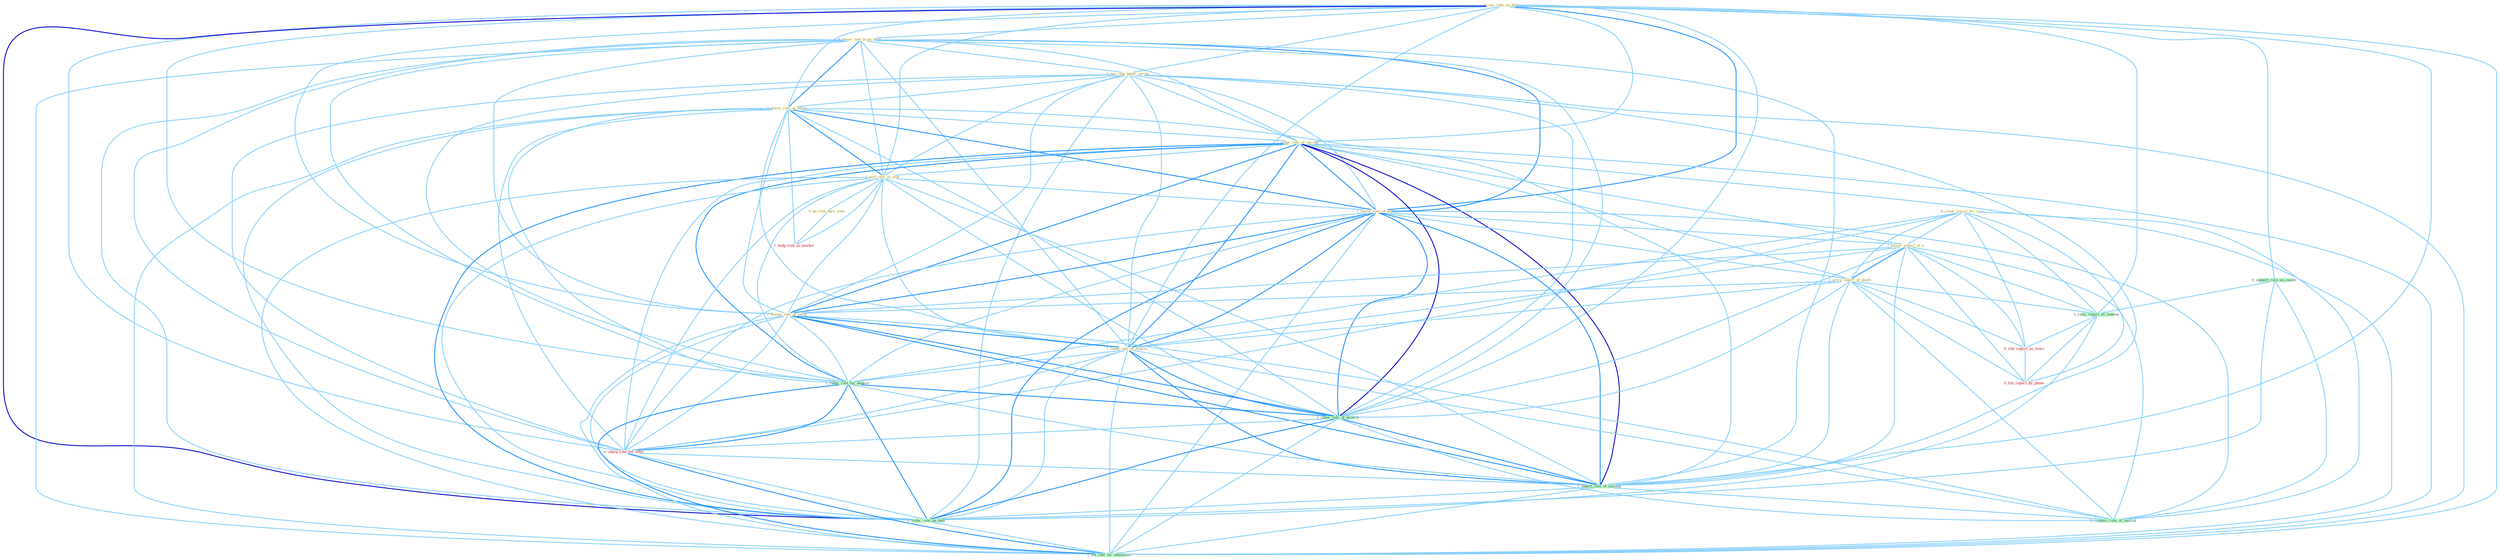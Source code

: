 Graph G{ 
    node
    [shape=polygon,style=filled,width=.5,height=.06,color="#BDFCC9",fixedsize=true,fontsize=4,
    fontcolor="#2f4f4f"];
    {node
    [color="#ffffe0", fontcolor="#8b7d6b"] "0_rais_rate_on_debt " "0_lower_rate_from_hold " "0_scour_report_for_clue " "0_eas_rate_befor_spring " "0_lower_rate_in_effort " "1_reduc_rate_of_increas " "1_post_rate_in_year " "1_lower_rate_of_debt " "1_follow_report_of_a " "1_were_report_of_death " "0_be_risk_dure_year " "1_assum_rate_of_inflat " "1_found_rate_of_improv "}
{node [color="#fff0f5", fontcolor="#b22222"] "0_cite_report_as_sourc " "0_file_report_by_phone " "0_charg_rate_for_time " "1_hedg_risk_in_market "}
edge [color="#B0E2FF"];

	"0_rais_rate_on_debt " -- "0_lower_rate_from_hold " [w="1", color="#87cefa" ];
	"0_rais_rate_on_debt " -- "0_eas_rate_befor_spring " [w="1", color="#87cefa" ];
	"0_rais_rate_on_debt " -- "0_lower_rate_in_effort " [w="1", color="#87cefa" ];
	"0_rais_rate_on_debt " -- "1_reduc_rate_of_increas " [w="1", color="#87cefa" ];
	"0_rais_rate_on_debt " -- "1_post_rate_in_year " [w="1", color="#87cefa" ];
	"0_rais_rate_on_debt " -- "1_lower_rate_of_debt " [w="2", color="#1e90ff" , len=0.8];
	"0_rais_rate_on_debt " -- "1_assum_rate_of_inflat " [w="1", color="#87cefa" ];
	"0_rais_rate_on_debt " -- "1_found_rate_of_improv " [w="1", color="#87cefa" ];
	"0_rais_rate_on_debt " -- "1_reduc_rate_for_deposit " [w="1", color="#87cefa" ];
	"0_rais_rate_on_debt " -- "0_support_role_on_condit " [w="1", color="#87cefa" ];
	"0_rais_rate_on_debt " -- "1_relai_report_on_tendenc " [w="1", color="#87cefa" ];
	"0_rais_rate_on_debt " -- "1_reduc_rate_of_growth " [w="1", color="#87cefa" ];
	"0_rais_rate_on_debt " -- "0_charg_rate_for_time " [w="1", color="#87cefa" ];
	"0_rais_rate_on_debt " -- "1_expect_rate_of_increas " [w="1", color="#87cefa" ];
	"0_rais_rate_on_debt " -- "1_reduc_rate_on_debt " [w="3", color="#0000cd" , len=0.6];
	"0_rais_rate_on_debt " -- "1_lift_rate_for_entitynam " [w="1", color="#87cefa" ];
	"0_lower_rate_from_hold " -- "0_eas_rate_befor_spring " [w="1", color="#87cefa" ];
	"0_lower_rate_from_hold " -- "0_lower_rate_in_effort " [w="2", color="#1e90ff" , len=0.8];
	"0_lower_rate_from_hold " -- "1_reduc_rate_of_increas " [w="1", color="#87cefa" ];
	"0_lower_rate_from_hold " -- "1_post_rate_in_year " [w="1", color="#87cefa" ];
	"0_lower_rate_from_hold " -- "1_lower_rate_of_debt " [w="2", color="#1e90ff" , len=0.8];
	"0_lower_rate_from_hold " -- "1_assum_rate_of_inflat " [w="1", color="#87cefa" ];
	"0_lower_rate_from_hold " -- "1_found_rate_of_improv " [w="1", color="#87cefa" ];
	"0_lower_rate_from_hold " -- "1_reduc_rate_for_deposit " [w="1", color="#87cefa" ];
	"0_lower_rate_from_hold " -- "1_reduc_rate_of_growth " [w="1", color="#87cefa" ];
	"0_lower_rate_from_hold " -- "0_charg_rate_for_time " [w="1", color="#87cefa" ];
	"0_lower_rate_from_hold " -- "1_expect_rate_of_increas " [w="1", color="#87cefa" ];
	"0_lower_rate_from_hold " -- "1_reduc_rate_on_debt " [w="1", color="#87cefa" ];
	"0_lower_rate_from_hold " -- "1_lift_rate_for_entitynam " [w="1", color="#87cefa" ];
	"0_scour_report_for_clue " -- "1_follow_report_of_a " [w="1", color="#87cefa" ];
	"0_scour_report_for_clue " -- "1_were_report_of_death " [w="1", color="#87cefa" ];
	"0_scour_report_for_clue " -- "1_reduc_rate_for_deposit " [w="1", color="#87cefa" ];
	"0_scour_report_for_clue " -- "1_relai_report_on_tendenc " [w="1", color="#87cefa" ];
	"0_scour_report_for_clue " -- "0_cite_report_as_sourc " [w="1", color="#87cefa" ];
	"0_scour_report_for_clue " -- "0_file_report_by_phone " [w="1", color="#87cefa" ];
	"0_scour_report_for_clue " -- "0_charg_rate_for_time " [w="1", color="#87cefa" ];
	"0_scour_report_for_clue " -- "1_lift_rate_for_entitynam " [w="1", color="#87cefa" ];
	"0_eas_rate_befor_spring " -- "0_lower_rate_in_effort " [w="1", color="#87cefa" ];
	"0_eas_rate_befor_spring " -- "1_reduc_rate_of_increas " [w="1", color="#87cefa" ];
	"0_eas_rate_befor_spring " -- "1_post_rate_in_year " [w="1", color="#87cefa" ];
	"0_eas_rate_befor_spring " -- "1_lower_rate_of_debt " [w="1", color="#87cefa" ];
	"0_eas_rate_befor_spring " -- "1_assum_rate_of_inflat " [w="1", color="#87cefa" ];
	"0_eas_rate_befor_spring " -- "1_found_rate_of_improv " [w="1", color="#87cefa" ];
	"0_eas_rate_befor_spring " -- "1_reduc_rate_for_deposit " [w="1", color="#87cefa" ];
	"0_eas_rate_befor_spring " -- "1_reduc_rate_of_growth " [w="1", color="#87cefa" ];
	"0_eas_rate_befor_spring " -- "0_charg_rate_for_time " [w="1", color="#87cefa" ];
	"0_eas_rate_befor_spring " -- "1_expect_rate_of_increas " [w="1", color="#87cefa" ];
	"0_eas_rate_befor_spring " -- "1_reduc_rate_on_debt " [w="1", color="#87cefa" ];
	"0_eas_rate_befor_spring " -- "1_lift_rate_for_entitynam " [w="1", color="#87cefa" ];
	"0_lower_rate_in_effort " -- "1_reduc_rate_of_increas " [w="1", color="#87cefa" ];
	"0_lower_rate_in_effort " -- "1_post_rate_in_year " [w="2", color="#1e90ff" , len=0.8];
	"0_lower_rate_in_effort " -- "1_lower_rate_of_debt " [w="2", color="#1e90ff" , len=0.8];
	"0_lower_rate_in_effort " -- "1_assum_rate_of_inflat " [w="1", color="#87cefa" ];
	"0_lower_rate_in_effort " -- "1_found_rate_of_improv " [w="1", color="#87cefa" ];
	"0_lower_rate_in_effort " -- "1_reduc_rate_for_deposit " [w="1", color="#87cefa" ];
	"0_lower_rate_in_effort " -- "1_reduc_rate_of_growth " [w="1", color="#87cefa" ];
	"0_lower_rate_in_effort " -- "0_charg_rate_for_time " [w="1", color="#87cefa" ];
	"0_lower_rate_in_effort " -- "1_expect_rate_of_increas " [w="1", color="#87cefa" ];
	"0_lower_rate_in_effort " -- "1_reduc_rate_on_debt " [w="1", color="#87cefa" ];
	"0_lower_rate_in_effort " -- "1_lift_rate_for_entitynam " [w="1", color="#87cefa" ];
	"0_lower_rate_in_effort " -- "1_hedg_risk_in_market " [w="1", color="#87cefa" ];
	"1_reduc_rate_of_increas " -- "1_post_rate_in_year " [w="1", color="#87cefa" ];
	"1_reduc_rate_of_increas " -- "1_lower_rate_of_debt " [w="2", color="#1e90ff" , len=0.8];
	"1_reduc_rate_of_increas " -- "1_follow_report_of_a " [w="1", color="#87cefa" ];
	"1_reduc_rate_of_increas " -- "1_were_report_of_death " [w="1", color="#87cefa" ];
	"1_reduc_rate_of_increas " -- "1_assum_rate_of_inflat " [w="2", color="#1e90ff" , len=0.8];
	"1_reduc_rate_of_increas " -- "1_found_rate_of_improv " [w="2", color="#1e90ff" , len=0.8];
	"1_reduc_rate_of_increas " -- "1_reduc_rate_for_deposit " [w="2", color="#1e90ff" , len=0.8];
	"1_reduc_rate_of_increas " -- "1_reduc_rate_of_growth " [w="3", color="#0000cd" , len=0.6];
	"1_reduc_rate_of_increas " -- "0_charg_rate_for_time " [w="1", color="#87cefa" ];
	"1_reduc_rate_of_increas " -- "1_expect_rate_of_increas " [w="3", color="#0000cd" , len=0.6];
	"1_reduc_rate_of_increas " -- "1_reduc_rate_on_debt " [w="2", color="#1e90ff" , len=0.8];
	"1_reduc_rate_of_increas " -- "1_reinforc_role_of_institut " [w="1", color="#87cefa" ];
	"1_reduc_rate_of_increas " -- "1_lift_rate_for_entitynam " [w="1", color="#87cefa" ];
	"1_post_rate_in_year " -- "1_lower_rate_of_debt " [w="1", color="#87cefa" ];
	"1_post_rate_in_year " -- "0_be_risk_dure_year " [w="1", color="#87cefa" ];
	"1_post_rate_in_year " -- "1_assum_rate_of_inflat " [w="1", color="#87cefa" ];
	"1_post_rate_in_year " -- "1_found_rate_of_improv " [w="1", color="#87cefa" ];
	"1_post_rate_in_year " -- "1_reduc_rate_for_deposit " [w="1", color="#87cefa" ];
	"1_post_rate_in_year " -- "1_reduc_rate_of_growth " [w="1", color="#87cefa" ];
	"1_post_rate_in_year " -- "0_charg_rate_for_time " [w="1", color="#87cefa" ];
	"1_post_rate_in_year " -- "1_expect_rate_of_increas " [w="1", color="#87cefa" ];
	"1_post_rate_in_year " -- "1_reduc_rate_on_debt " [w="1", color="#87cefa" ];
	"1_post_rate_in_year " -- "1_lift_rate_for_entitynam " [w="1", color="#87cefa" ];
	"1_post_rate_in_year " -- "1_hedg_risk_in_market " [w="1", color="#87cefa" ];
	"1_lower_rate_of_debt " -- "1_follow_report_of_a " [w="1", color="#87cefa" ];
	"1_lower_rate_of_debt " -- "1_were_report_of_death " [w="1", color="#87cefa" ];
	"1_lower_rate_of_debt " -- "1_assum_rate_of_inflat " [w="2", color="#1e90ff" , len=0.8];
	"1_lower_rate_of_debt " -- "1_found_rate_of_improv " [w="2", color="#1e90ff" , len=0.8];
	"1_lower_rate_of_debt " -- "1_reduc_rate_for_deposit " [w="1", color="#87cefa" ];
	"1_lower_rate_of_debt " -- "1_reduc_rate_of_growth " [w="2", color="#1e90ff" , len=0.8];
	"1_lower_rate_of_debt " -- "0_charg_rate_for_time " [w="1", color="#87cefa" ];
	"1_lower_rate_of_debt " -- "1_expect_rate_of_increas " [w="2", color="#1e90ff" , len=0.8];
	"1_lower_rate_of_debt " -- "1_reduc_rate_on_debt " [w="2", color="#1e90ff" , len=0.8];
	"1_lower_rate_of_debt " -- "1_reinforc_role_of_institut " [w="1", color="#87cefa" ];
	"1_lower_rate_of_debt " -- "1_lift_rate_for_entitynam " [w="1", color="#87cefa" ];
	"1_follow_report_of_a " -- "1_were_report_of_death " [w="2", color="#1e90ff" , len=0.8];
	"1_follow_report_of_a " -- "1_assum_rate_of_inflat " [w="1", color="#87cefa" ];
	"1_follow_report_of_a " -- "1_found_rate_of_improv " [w="1", color="#87cefa" ];
	"1_follow_report_of_a " -- "1_relai_report_on_tendenc " [w="1", color="#87cefa" ];
	"1_follow_report_of_a " -- "0_cite_report_as_sourc " [w="1", color="#87cefa" ];
	"1_follow_report_of_a " -- "1_reduc_rate_of_growth " [w="1", color="#87cefa" ];
	"1_follow_report_of_a " -- "0_file_report_by_phone " [w="1", color="#87cefa" ];
	"1_follow_report_of_a " -- "1_expect_rate_of_increas " [w="1", color="#87cefa" ];
	"1_follow_report_of_a " -- "1_reinforc_role_of_institut " [w="1", color="#87cefa" ];
	"1_were_report_of_death " -- "1_assum_rate_of_inflat " [w="1", color="#87cefa" ];
	"1_were_report_of_death " -- "1_found_rate_of_improv " [w="1", color="#87cefa" ];
	"1_were_report_of_death " -- "1_relai_report_on_tendenc " [w="1", color="#87cefa" ];
	"1_were_report_of_death " -- "0_cite_report_as_sourc " [w="1", color="#87cefa" ];
	"1_were_report_of_death " -- "1_reduc_rate_of_growth " [w="1", color="#87cefa" ];
	"1_were_report_of_death " -- "0_file_report_by_phone " [w="1", color="#87cefa" ];
	"1_were_report_of_death " -- "1_expect_rate_of_increas " [w="1", color="#87cefa" ];
	"1_were_report_of_death " -- "1_reinforc_role_of_institut " [w="1", color="#87cefa" ];
	"0_be_risk_dure_year " -- "1_hedg_risk_in_market " [w="1", color="#87cefa" ];
	"1_assum_rate_of_inflat " -- "1_found_rate_of_improv " [w="2", color="#1e90ff" , len=0.8];
	"1_assum_rate_of_inflat " -- "1_reduc_rate_for_deposit " [w="1", color="#87cefa" ];
	"1_assum_rate_of_inflat " -- "1_reduc_rate_of_growth " [w="2", color="#1e90ff" , len=0.8];
	"1_assum_rate_of_inflat " -- "0_charg_rate_for_time " [w="1", color="#87cefa" ];
	"1_assum_rate_of_inflat " -- "1_expect_rate_of_increas " [w="2", color="#1e90ff" , len=0.8];
	"1_assum_rate_of_inflat " -- "1_reduc_rate_on_debt " [w="1", color="#87cefa" ];
	"1_assum_rate_of_inflat " -- "1_reinforc_role_of_institut " [w="1", color="#87cefa" ];
	"1_assum_rate_of_inflat " -- "1_lift_rate_for_entitynam " [w="1", color="#87cefa" ];
	"1_found_rate_of_improv " -- "1_reduc_rate_for_deposit " [w="1", color="#87cefa" ];
	"1_found_rate_of_improv " -- "1_reduc_rate_of_growth " [w="2", color="#1e90ff" , len=0.8];
	"1_found_rate_of_improv " -- "0_charg_rate_for_time " [w="1", color="#87cefa" ];
	"1_found_rate_of_improv " -- "1_expect_rate_of_increas " [w="2", color="#1e90ff" , len=0.8];
	"1_found_rate_of_improv " -- "1_reduc_rate_on_debt " [w="1", color="#87cefa" ];
	"1_found_rate_of_improv " -- "1_reinforc_role_of_institut " [w="1", color="#87cefa" ];
	"1_found_rate_of_improv " -- "1_lift_rate_for_entitynam " [w="1", color="#87cefa" ];
	"1_reduc_rate_for_deposit " -- "1_reduc_rate_of_growth " [w="2", color="#1e90ff" , len=0.8];
	"1_reduc_rate_for_deposit " -- "0_charg_rate_for_time " [w="2", color="#1e90ff" , len=0.8];
	"1_reduc_rate_for_deposit " -- "1_expect_rate_of_increas " [w="1", color="#87cefa" ];
	"1_reduc_rate_for_deposit " -- "1_reduc_rate_on_debt " [w="2", color="#1e90ff" , len=0.8];
	"1_reduc_rate_for_deposit " -- "1_lift_rate_for_entitynam " [w="2", color="#1e90ff" , len=0.8];
	"0_support_role_on_condit " -- "1_relai_report_on_tendenc " [w="1", color="#87cefa" ];
	"0_support_role_on_condit " -- "1_reduc_rate_on_debt " [w="1", color="#87cefa" ];
	"0_support_role_on_condit " -- "1_reinforc_role_of_institut " [w="1", color="#87cefa" ];
	"1_relai_report_on_tendenc " -- "0_cite_report_as_sourc " [w="1", color="#87cefa" ];
	"1_relai_report_on_tendenc " -- "0_file_report_by_phone " [w="1", color="#87cefa" ];
	"1_relai_report_on_tendenc " -- "1_reduc_rate_on_debt " [w="1", color="#87cefa" ];
	"0_cite_report_as_sourc " -- "0_file_report_by_phone " [w="1", color="#87cefa" ];
	"1_reduc_rate_of_growth " -- "0_charg_rate_for_time " [w="1", color="#87cefa" ];
	"1_reduc_rate_of_growth " -- "1_expect_rate_of_increas " [w="2", color="#1e90ff" , len=0.8];
	"1_reduc_rate_of_growth " -- "1_reduc_rate_on_debt " [w="2", color="#1e90ff" , len=0.8];
	"1_reduc_rate_of_growth " -- "1_reinforc_role_of_institut " [w="1", color="#87cefa" ];
	"1_reduc_rate_of_growth " -- "1_lift_rate_for_entitynam " [w="1", color="#87cefa" ];
	"0_charg_rate_for_time " -- "1_expect_rate_of_increas " [w="1", color="#87cefa" ];
	"0_charg_rate_for_time " -- "1_reduc_rate_on_debt " [w="1", color="#87cefa" ];
	"0_charg_rate_for_time " -- "1_lift_rate_for_entitynam " [w="2", color="#1e90ff" , len=0.8];
	"1_expect_rate_of_increas " -- "1_reduc_rate_on_debt " [w="1", color="#87cefa" ];
	"1_expect_rate_of_increas " -- "1_reinforc_role_of_institut " [w="1", color="#87cefa" ];
	"1_expect_rate_of_increas " -- "1_lift_rate_for_entitynam " [w="1", color="#87cefa" ];
	"1_reduc_rate_on_debt " -- "1_lift_rate_for_entitynam " [w="1", color="#87cefa" ];
}